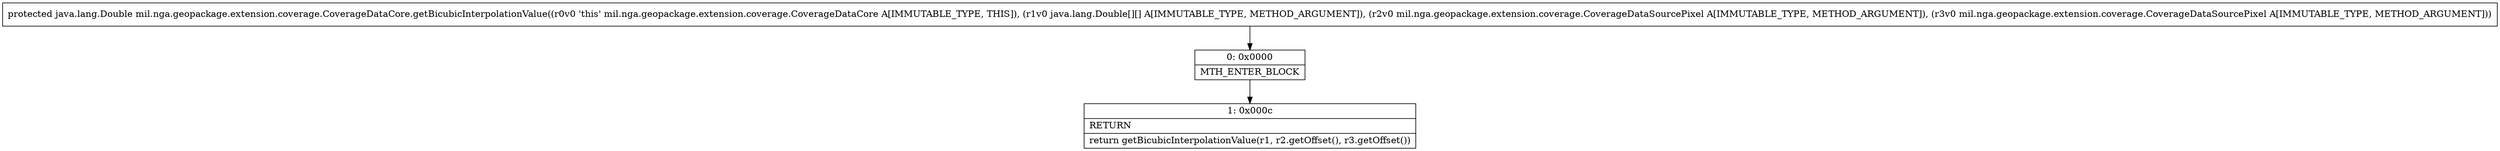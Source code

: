 digraph "CFG formil.nga.geopackage.extension.coverage.CoverageDataCore.getBicubicInterpolationValue([[Ljava\/lang\/Double;Lmil\/nga\/geopackage\/extension\/coverage\/CoverageDataSourcePixel;Lmil\/nga\/geopackage\/extension\/coverage\/CoverageDataSourcePixel;)Ljava\/lang\/Double;" {
Node_0 [shape=record,label="{0\:\ 0x0000|MTH_ENTER_BLOCK\l}"];
Node_1 [shape=record,label="{1\:\ 0x000c|RETURN\l|return getBicubicInterpolationValue(r1, r2.getOffset(), r3.getOffset())\l}"];
MethodNode[shape=record,label="{protected java.lang.Double mil.nga.geopackage.extension.coverage.CoverageDataCore.getBicubicInterpolationValue((r0v0 'this' mil.nga.geopackage.extension.coverage.CoverageDataCore A[IMMUTABLE_TYPE, THIS]), (r1v0 java.lang.Double[][] A[IMMUTABLE_TYPE, METHOD_ARGUMENT]), (r2v0 mil.nga.geopackage.extension.coverage.CoverageDataSourcePixel A[IMMUTABLE_TYPE, METHOD_ARGUMENT]), (r3v0 mil.nga.geopackage.extension.coverage.CoverageDataSourcePixel A[IMMUTABLE_TYPE, METHOD_ARGUMENT])) }"];
MethodNode -> Node_0;
Node_0 -> Node_1;
}

